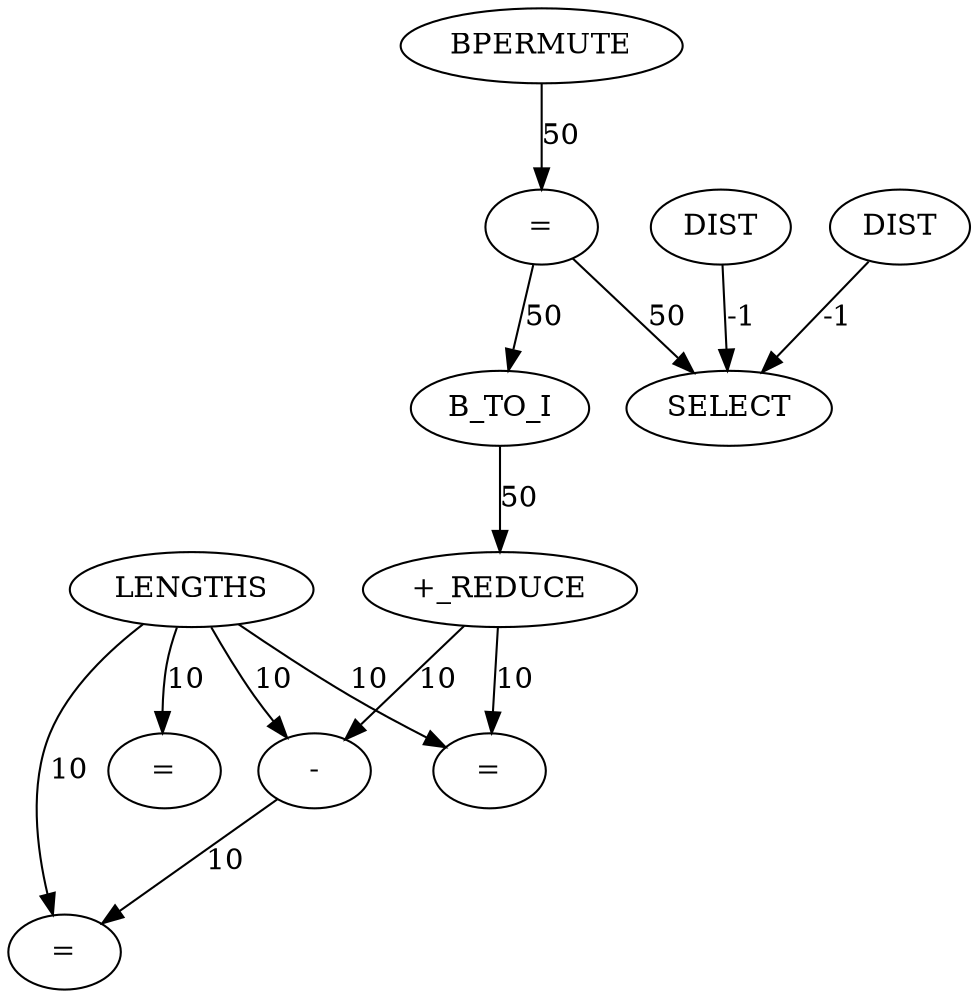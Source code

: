 digraph {
	is_B_INST_844 [label="-" cost=4086]
	is_B_INST_847 [label="=" cost=1892]
	is_B_INST_4836 [label=BPERMUTE cost=4343]
	is_B_INST_838 [label=LENGTHS cost=1075]
	is_B_INST_836 [label="=" cost=6749]
	is_B_INST_4844 [label=B_TO_I cost=1204]
	is_B_INST_4855 [label=DIST cost=0]
	is_B_INST_4858 [label=DIST cost=0]
	is_B_INST_858 [label="=" cost=1763]
	is_B_INST_4846 [label="+_REDUCE" cost=4686]
	is_B_INST_868 [label="=" cost=0]
	is_B_INST_4862 [label=SELECT cost=0]
	is_B_INST_844 -> is_B_INST_868 [label=10 cost=10]
	is_B_INST_4836 -> is_B_INST_836 [label=50 cost=50]
	is_B_INST_838 -> is_B_INST_844 [label=10 cost=10]
	is_B_INST_838 -> is_B_INST_847 [label=10 cost=10]
	is_B_INST_838 -> is_B_INST_858 [label=10 cost=10]
	is_B_INST_838 -> is_B_INST_868 [label=10 cost=10]
	is_B_INST_836 -> is_B_INST_4844 [label=50 cost=50]
	is_B_INST_836 -> is_B_INST_4862 [label=50 cost=50]
	is_B_INST_4844 -> is_B_INST_4846 [label=50 cost=50]
	is_B_INST_4855 -> is_B_INST_4862 [label=-1 cost=-1]
	is_B_INST_4858 -> is_B_INST_4862 [label=-1 cost=-1]
	is_B_INST_4846 -> is_B_INST_844 [label=10 cost=10]
	is_B_INST_4846 -> is_B_INST_858 [label=10 cost=10]
}
